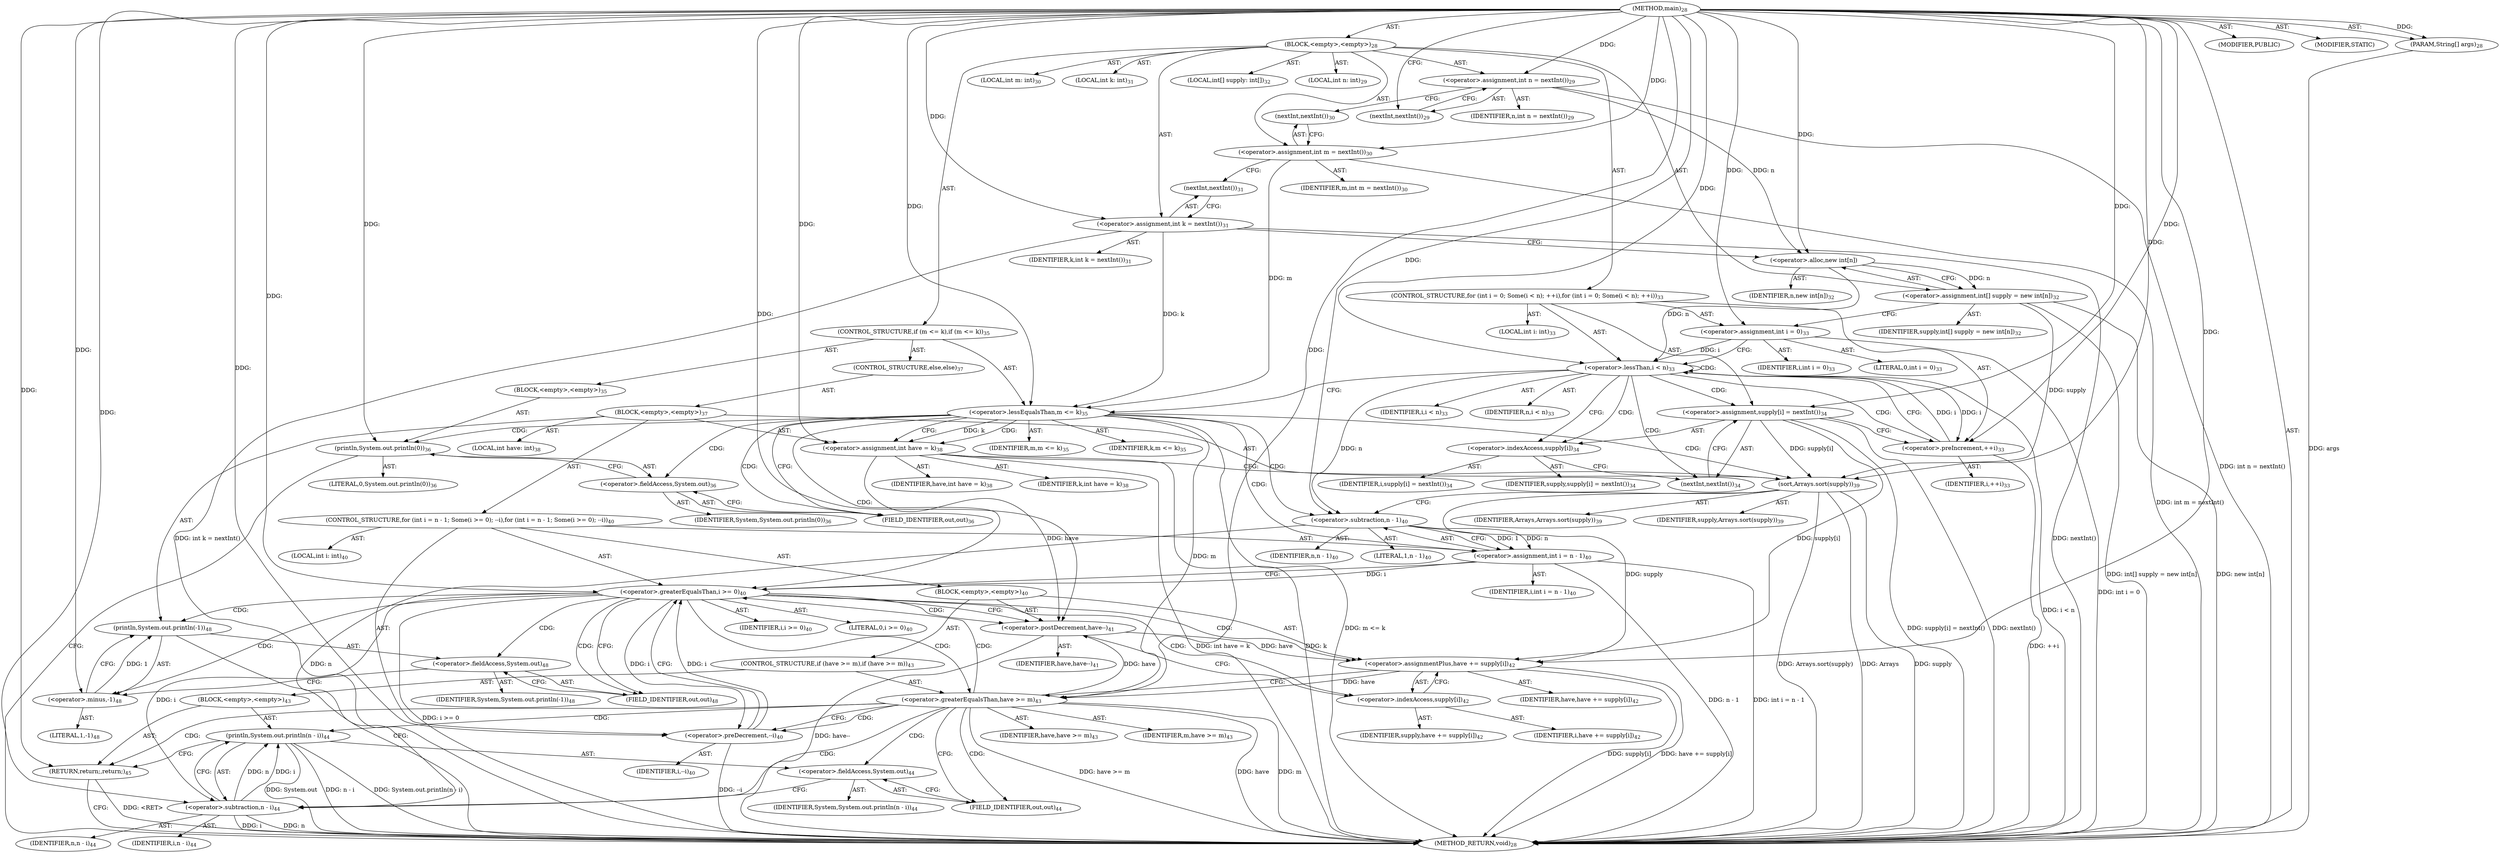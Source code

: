digraph "main" {  
"75" [label = <(METHOD,main)<SUB>28</SUB>> ]
"76" [label = <(PARAM,String[] args)<SUB>28</SUB>> ]
"77" [label = <(BLOCK,&lt;empty&gt;,&lt;empty&gt;)<SUB>28</SUB>> ]
"78" [label = <(LOCAL,int n: int)<SUB>29</SUB>> ]
"79" [label = <(&lt;operator&gt;.assignment,int n = nextInt())<SUB>29</SUB>> ]
"80" [label = <(IDENTIFIER,n,int n = nextInt())<SUB>29</SUB>> ]
"81" [label = <(nextInt,nextInt())<SUB>29</SUB>> ]
"82" [label = <(LOCAL,int m: int)<SUB>30</SUB>> ]
"83" [label = <(&lt;operator&gt;.assignment,int m = nextInt())<SUB>30</SUB>> ]
"84" [label = <(IDENTIFIER,m,int m = nextInt())<SUB>30</SUB>> ]
"85" [label = <(nextInt,nextInt())<SUB>30</SUB>> ]
"86" [label = <(LOCAL,int k: int)<SUB>31</SUB>> ]
"87" [label = <(&lt;operator&gt;.assignment,int k = nextInt())<SUB>31</SUB>> ]
"88" [label = <(IDENTIFIER,k,int k = nextInt())<SUB>31</SUB>> ]
"89" [label = <(nextInt,nextInt())<SUB>31</SUB>> ]
"90" [label = <(LOCAL,int[] supply: int[])<SUB>32</SUB>> ]
"91" [label = <(&lt;operator&gt;.assignment,int[] supply = new int[n])<SUB>32</SUB>> ]
"92" [label = <(IDENTIFIER,supply,int[] supply = new int[n])<SUB>32</SUB>> ]
"93" [label = <(&lt;operator&gt;.alloc,new int[n])> ]
"94" [label = <(IDENTIFIER,n,new int[n])<SUB>32</SUB>> ]
"95" [label = <(CONTROL_STRUCTURE,for (int i = 0; Some(i &lt; n); ++i),for (int i = 0; Some(i &lt; n); ++i))<SUB>33</SUB>> ]
"96" [label = <(LOCAL,int i: int)<SUB>33</SUB>> ]
"97" [label = <(&lt;operator&gt;.assignment,int i = 0)<SUB>33</SUB>> ]
"98" [label = <(IDENTIFIER,i,int i = 0)<SUB>33</SUB>> ]
"99" [label = <(LITERAL,0,int i = 0)<SUB>33</SUB>> ]
"100" [label = <(&lt;operator&gt;.lessThan,i &lt; n)<SUB>33</SUB>> ]
"101" [label = <(IDENTIFIER,i,i &lt; n)<SUB>33</SUB>> ]
"102" [label = <(IDENTIFIER,n,i &lt; n)<SUB>33</SUB>> ]
"103" [label = <(&lt;operator&gt;.preIncrement,++i)<SUB>33</SUB>> ]
"104" [label = <(IDENTIFIER,i,++i)<SUB>33</SUB>> ]
"105" [label = <(&lt;operator&gt;.assignment,supply[i] = nextInt())<SUB>34</SUB>> ]
"106" [label = <(&lt;operator&gt;.indexAccess,supply[i])<SUB>34</SUB>> ]
"107" [label = <(IDENTIFIER,supply,supply[i] = nextInt())<SUB>34</SUB>> ]
"108" [label = <(IDENTIFIER,i,supply[i] = nextInt())<SUB>34</SUB>> ]
"109" [label = <(nextInt,nextInt())<SUB>34</SUB>> ]
"110" [label = <(CONTROL_STRUCTURE,if (m &lt;= k),if (m &lt;= k))<SUB>35</SUB>> ]
"111" [label = <(&lt;operator&gt;.lessEqualsThan,m &lt;= k)<SUB>35</SUB>> ]
"112" [label = <(IDENTIFIER,m,m &lt;= k)<SUB>35</SUB>> ]
"113" [label = <(IDENTIFIER,k,m &lt;= k)<SUB>35</SUB>> ]
"114" [label = <(BLOCK,&lt;empty&gt;,&lt;empty&gt;)<SUB>35</SUB>> ]
"115" [label = <(println,System.out.println(0))<SUB>36</SUB>> ]
"116" [label = <(&lt;operator&gt;.fieldAccess,System.out)<SUB>36</SUB>> ]
"117" [label = <(IDENTIFIER,System,System.out.println(0))<SUB>36</SUB>> ]
"118" [label = <(FIELD_IDENTIFIER,out,out)<SUB>36</SUB>> ]
"119" [label = <(LITERAL,0,System.out.println(0))<SUB>36</SUB>> ]
"120" [label = <(CONTROL_STRUCTURE,else,else)<SUB>37</SUB>> ]
"121" [label = <(BLOCK,&lt;empty&gt;,&lt;empty&gt;)<SUB>37</SUB>> ]
"122" [label = <(LOCAL,int have: int)<SUB>38</SUB>> ]
"123" [label = <(&lt;operator&gt;.assignment,int have = k)<SUB>38</SUB>> ]
"124" [label = <(IDENTIFIER,have,int have = k)<SUB>38</SUB>> ]
"125" [label = <(IDENTIFIER,k,int have = k)<SUB>38</SUB>> ]
"126" [label = <(sort,Arrays.sort(supply))<SUB>39</SUB>> ]
"127" [label = <(IDENTIFIER,Arrays,Arrays.sort(supply))<SUB>39</SUB>> ]
"128" [label = <(IDENTIFIER,supply,Arrays.sort(supply))<SUB>39</SUB>> ]
"129" [label = <(CONTROL_STRUCTURE,for (int i = n - 1; Some(i &gt;= 0); --i),for (int i = n - 1; Some(i &gt;= 0); --i))<SUB>40</SUB>> ]
"130" [label = <(LOCAL,int i: int)<SUB>40</SUB>> ]
"131" [label = <(&lt;operator&gt;.assignment,int i = n - 1)<SUB>40</SUB>> ]
"132" [label = <(IDENTIFIER,i,int i = n - 1)<SUB>40</SUB>> ]
"133" [label = <(&lt;operator&gt;.subtraction,n - 1)<SUB>40</SUB>> ]
"134" [label = <(IDENTIFIER,n,n - 1)<SUB>40</SUB>> ]
"135" [label = <(LITERAL,1,n - 1)<SUB>40</SUB>> ]
"136" [label = <(&lt;operator&gt;.greaterEqualsThan,i &gt;= 0)<SUB>40</SUB>> ]
"137" [label = <(IDENTIFIER,i,i &gt;= 0)<SUB>40</SUB>> ]
"138" [label = <(LITERAL,0,i &gt;= 0)<SUB>40</SUB>> ]
"139" [label = <(&lt;operator&gt;.preDecrement,--i)<SUB>40</SUB>> ]
"140" [label = <(IDENTIFIER,i,--i)<SUB>40</SUB>> ]
"141" [label = <(BLOCK,&lt;empty&gt;,&lt;empty&gt;)<SUB>40</SUB>> ]
"142" [label = <(&lt;operator&gt;.postDecrement,have--)<SUB>41</SUB>> ]
"143" [label = <(IDENTIFIER,have,have--)<SUB>41</SUB>> ]
"144" [label = <(&lt;operator&gt;.assignmentPlus,have += supply[i])<SUB>42</SUB>> ]
"145" [label = <(IDENTIFIER,have,have += supply[i])<SUB>42</SUB>> ]
"146" [label = <(&lt;operator&gt;.indexAccess,supply[i])<SUB>42</SUB>> ]
"147" [label = <(IDENTIFIER,supply,have += supply[i])<SUB>42</SUB>> ]
"148" [label = <(IDENTIFIER,i,have += supply[i])<SUB>42</SUB>> ]
"149" [label = <(CONTROL_STRUCTURE,if (have &gt;= m),if (have &gt;= m))<SUB>43</SUB>> ]
"150" [label = <(&lt;operator&gt;.greaterEqualsThan,have &gt;= m)<SUB>43</SUB>> ]
"151" [label = <(IDENTIFIER,have,have &gt;= m)<SUB>43</SUB>> ]
"152" [label = <(IDENTIFIER,m,have &gt;= m)<SUB>43</SUB>> ]
"153" [label = <(BLOCK,&lt;empty&gt;,&lt;empty&gt;)<SUB>43</SUB>> ]
"154" [label = <(println,System.out.println(n - i))<SUB>44</SUB>> ]
"155" [label = <(&lt;operator&gt;.fieldAccess,System.out)<SUB>44</SUB>> ]
"156" [label = <(IDENTIFIER,System,System.out.println(n - i))<SUB>44</SUB>> ]
"157" [label = <(FIELD_IDENTIFIER,out,out)<SUB>44</SUB>> ]
"158" [label = <(&lt;operator&gt;.subtraction,n - i)<SUB>44</SUB>> ]
"159" [label = <(IDENTIFIER,n,n - i)<SUB>44</SUB>> ]
"160" [label = <(IDENTIFIER,i,n - i)<SUB>44</SUB>> ]
"161" [label = <(RETURN,return;,return;)<SUB>45</SUB>> ]
"162" [label = <(println,System.out.println(-1))<SUB>48</SUB>> ]
"163" [label = <(&lt;operator&gt;.fieldAccess,System.out)<SUB>48</SUB>> ]
"164" [label = <(IDENTIFIER,System,System.out.println(-1))<SUB>48</SUB>> ]
"165" [label = <(FIELD_IDENTIFIER,out,out)<SUB>48</SUB>> ]
"166" [label = <(&lt;operator&gt;.minus,-1)<SUB>48</SUB>> ]
"167" [label = <(LITERAL,1,-1)<SUB>48</SUB>> ]
"168" [label = <(MODIFIER,PUBLIC)> ]
"169" [label = <(MODIFIER,STATIC)> ]
"170" [label = <(METHOD_RETURN,void)<SUB>28</SUB>> ]
  "75" -> "76"  [ label = "AST: "] 
  "75" -> "77"  [ label = "AST: "] 
  "75" -> "168"  [ label = "AST: "] 
  "75" -> "169"  [ label = "AST: "] 
  "75" -> "170"  [ label = "AST: "] 
  "77" -> "78"  [ label = "AST: "] 
  "77" -> "79"  [ label = "AST: "] 
  "77" -> "82"  [ label = "AST: "] 
  "77" -> "83"  [ label = "AST: "] 
  "77" -> "86"  [ label = "AST: "] 
  "77" -> "87"  [ label = "AST: "] 
  "77" -> "90"  [ label = "AST: "] 
  "77" -> "91"  [ label = "AST: "] 
  "77" -> "95"  [ label = "AST: "] 
  "77" -> "110"  [ label = "AST: "] 
  "79" -> "80"  [ label = "AST: "] 
  "79" -> "81"  [ label = "AST: "] 
  "83" -> "84"  [ label = "AST: "] 
  "83" -> "85"  [ label = "AST: "] 
  "87" -> "88"  [ label = "AST: "] 
  "87" -> "89"  [ label = "AST: "] 
  "91" -> "92"  [ label = "AST: "] 
  "91" -> "93"  [ label = "AST: "] 
  "93" -> "94"  [ label = "AST: "] 
  "95" -> "96"  [ label = "AST: "] 
  "95" -> "97"  [ label = "AST: "] 
  "95" -> "100"  [ label = "AST: "] 
  "95" -> "103"  [ label = "AST: "] 
  "95" -> "105"  [ label = "AST: "] 
  "97" -> "98"  [ label = "AST: "] 
  "97" -> "99"  [ label = "AST: "] 
  "100" -> "101"  [ label = "AST: "] 
  "100" -> "102"  [ label = "AST: "] 
  "103" -> "104"  [ label = "AST: "] 
  "105" -> "106"  [ label = "AST: "] 
  "105" -> "109"  [ label = "AST: "] 
  "106" -> "107"  [ label = "AST: "] 
  "106" -> "108"  [ label = "AST: "] 
  "110" -> "111"  [ label = "AST: "] 
  "110" -> "114"  [ label = "AST: "] 
  "110" -> "120"  [ label = "AST: "] 
  "111" -> "112"  [ label = "AST: "] 
  "111" -> "113"  [ label = "AST: "] 
  "114" -> "115"  [ label = "AST: "] 
  "115" -> "116"  [ label = "AST: "] 
  "115" -> "119"  [ label = "AST: "] 
  "116" -> "117"  [ label = "AST: "] 
  "116" -> "118"  [ label = "AST: "] 
  "120" -> "121"  [ label = "AST: "] 
  "121" -> "122"  [ label = "AST: "] 
  "121" -> "123"  [ label = "AST: "] 
  "121" -> "126"  [ label = "AST: "] 
  "121" -> "129"  [ label = "AST: "] 
  "121" -> "162"  [ label = "AST: "] 
  "123" -> "124"  [ label = "AST: "] 
  "123" -> "125"  [ label = "AST: "] 
  "126" -> "127"  [ label = "AST: "] 
  "126" -> "128"  [ label = "AST: "] 
  "129" -> "130"  [ label = "AST: "] 
  "129" -> "131"  [ label = "AST: "] 
  "129" -> "136"  [ label = "AST: "] 
  "129" -> "139"  [ label = "AST: "] 
  "129" -> "141"  [ label = "AST: "] 
  "131" -> "132"  [ label = "AST: "] 
  "131" -> "133"  [ label = "AST: "] 
  "133" -> "134"  [ label = "AST: "] 
  "133" -> "135"  [ label = "AST: "] 
  "136" -> "137"  [ label = "AST: "] 
  "136" -> "138"  [ label = "AST: "] 
  "139" -> "140"  [ label = "AST: "] 
  "141" -> "142"  [ label = "AST: "] 
  "141" -> "144"  [ label = "AST: "] 
  "141" -> "149"  [ label = "AST: "] 
  "142" -> "143"  [ label = "AST: "] 
  "144" -> "145"  [ label = "AST: "] 
  "144" -> "146"  [ label = "AST: "] 
  "146" -> "147"  [ label = "AST: "] 
  "146" -> "148"  [ label = "AST: "] 
  "149" -> "150"  [ label = "AST: "] 
  "149" -> "153"  [ label = "AST: "] 
  "150" -> "151"  [ label = "AST: "] 
  "150" -> "152"  [ label = "AST: "] 
  "153" -> "154"  [ label = "AST: "] 
  "153" -> "161"  [ label = "AST: "] 
  "154" -> "155"  [ label = "AST: "] 
  "154" -> "158"  [ label = "AST: "] 
  "155" -> "156"  [ label = "AST: "] 
  "155" -> "157"  [ label = "AST: "] 
  "158" -> "159"  [ label = "AST: "] 
  "158" -> "160"  [ label = "AST: "] 
  "162" -> "163"  [ label = "AST: "] 
  "162" -> "166"  [ label = "AST: "] 
  "163" -> "164"  [ label = "AST: "] 
  "163" -> "165"  [ label = "AST: "] 
  "166" -> "167"  [ label = "AST: "] 
  "79" -> "85"  [ label = "CFG: "] 
  "83" -> "89"  [ label = "CFG: "] 
  "87" -> "93"  [ label = "CFG: "] 
  "91" -> "97"  [ label = "CFG: "] 
  "81" -> "79"  [ label = "CFG: "] 
  "85" -> "83"  [ label = "CFG: "] 
  "89" -> "87"  [ label = "CFG: "] 
  "93" -> "91"  [ label = "CFG: "] 
  "97" -> "100"  [ label = "CFG: "] 
  "100" -> "106"  [ label = "CFG: "] 
  "100" -> "111"  [ label = "CFG: "] 
  "103" -> "100"  [ label = "CFG: "] 
  "105" -> "103"  [ label = "CFG: "] 
  "111" -> "118"  [ label = "CFG: "] 
  "111" -> "123"  [ label = "CFG: "] 
  "106" -> "109"  [ label = "CFG: "] 
  "109" -> "105"  [ label = "CFG: "] 
  "115" -> "170"  [ label = "CFG: "] 
  "116" -> "115"  [ label = "CFG: "] 
  "123" -> "126"  [ label = "CFG: "] 
  "126" -> "133"  [ label = "CFG: "] 
  "162" -> "170"  [ label = "CFG: "] 
  "118" -> "116"  [ label = "CFG: "] 
  "131" -> "136"  [ label = "CFG: "] 
  "136" -> "142"  [ label = "CFG: "] 
  "136" -> "165"  [ label = "CFG: "] 
  "139" -> "136"  [ label = "CFG: "] 
  "163" -> "166"  [ label = "CFG: "] 
  "166" -> "162"  [ label = "CFG: "] 
  "133" -> "131"  [ label = "CFG: "] 
  "142" -> "146"  [ label = "CFG: "] 
  "144" -> "150"  [ label = "CFG: "] 
  "165" -> "163"  [ label = "CFG: "] 
  "146" -> "144"  [ label = "CFG: "] 
  "150" -> "157"  [ label = "CFG: "] 
  "150" -> "139"  [ label = "CFG: "] 
  "154" -> "161"  [ label = "CFG: "] 
  "161" -> "170"  [ label = "CFG: "] 
  "155" -> "158"  [ label = "CFG: "] 
  "158" -> "154"  [ label = "CFG: "] 
  "157" -> "155"  [ label = "CFG: "] 
  "75" -> "81"  [ label = "CFG: "] 
  "161" -> "170"  [ label = "DDG: &lt;RET&gt;"] 
  "76" -> "170"  [ label = "DDG: args"] 
  "79" -> "170"  [ label = "DDG: int n = nextInt()"] 
  "83" -> "170"  [ label = "DDG: int m = nextInt()"] 
  "87" -> "170"  [ label = "DDG: nextInt()"] 
  "87" -> "170"  [ label = "DDG: int k = nextInt()"] 
  "91" -> "170"  [ label = "DDG: new int[n]"] 
  "91" -> "170"  [ label = "DDG: int[] supply = new int[n]"] 
  "97" -> "170"  [ label = "DDG: int i = 0"] 
  "100" -> "170"  [ label = "DDG: i &lt; n"] 
  "111" -> "170"  [ label = "DDG: m &lt;= k"] 
  "123" -> "170"  [ label = "DDG: k"] 
  "123" -> "170"  [ label = "DDG: int have = k"] 
  "126" -> "170"  [ label = "DDG: supply"] 
  "126" -> "170"  [ label = "DDG: Arrays.sort(supply)"] 
  "131" -> "170"  [ label = "DDG: n - 1"] 
  "131" -> "170"  [ label = "DDG: int i = n - 1"] 
  "136" -> "170"  [ label = "DDG: i &gt;= 0"] 
  "142" -> "170"  [ label = "DDG: have--"] 
  "144" -> "170"  [ label = "DDG: supply[i]"] 
  "144" -> "170"  [ label = "DDG: have += supply[i]"] 
  "150" -> "170"  [ label = "DDG: have"] 
  "150" -> "170"  [ label = "DDG: m"] 
  "150" -> "170"  [ label = "DDG: have &gt;= m"] 
  "139" -> "170"  [ label = "DDG: --i"] 
  "154" -> "170"  [ label = "DDG: System.out"] 
  "158" -> "170"  [ label = "DDG: n"] 
  "158" -> "170"  [ label = "DDG: i"] 
  "154" -> "170"  [ label = "DDG: n - i"] 
  "154" -> "170"  [ label = "DDG: System.out.println(n - i)"] 
  "105" -> "170"  [ label = "DDG: nextInt()"] 
  "105" -> "170"  [ label = "DDG: supply[i] = nextInt()"] 
  "103" -> "170"  [ label = "DDG: ++i"] 
  "126" -> "170"  [ label = "DDG: Arrays"] 
  "75" -> "76"  [ label = "DDG: "] 
  "75" -> "79"  [ label = "DDG: "] 
  "75" -> "83"  [ label = "DDG: "] 
  "75" -> "87"  [ label = "DDG: "] 
  "93" -> "91"  [ label = "DDG: n"] 
  "75" -> "97"  [ label = "DDG: "] 
  "75" -> "105"  [ label = "DDG: "] 
  "79" -> "93"  [ label = "DDG: n"] 
  "75" -> "93"  [ label = "DDG: "] 
  "97" -> "100"  [ label = "DDG: i"] 
  "103" -> "100"  [ label = "DDG: i"] 
  "75" -> "100"  [ label = "DDG: "] 
  "93" -> "100"  [ label = "DDG: n"] 
  "100" -> "103"  [ label = "DDG: i"] 
  "75" -> "103"  [ label = "DDG: "] 
  "83" -> "111"  [ label = "DDG: m"] 
  "75" -> "111"  [ label = "DDG: "] 
  "87" -> "111"  [ label = "DDG: k"] 
  "75" -> "115"  [ label = "DDG: "] 
  "111" -> "123"  [ label = "DDG: k"] 
  "75" -> "123"  [ label = "DDG: "] 
  "75" -> "126"  [ label = "DDG: "] 
  "91" -> "126"  [ label = "DDG: supply"] 
  "105" -> "126"  [ label = "DDG: supply[i]"] 
  "133" -> "131"  [ label = "DDG: n"] 
  "133" -> "131"  [ label = "DDG: 1"] 
  "166" -> "162"  [ label = "DDG: 1"] 
  "131" -> "136"  [ label = "DDG: i"] 
  "139" -> "136"  [ label = "DDG: i"] 
  "75" -> "136"  [ label = "DDG: "] 
  "136" -> "139"  [ label = "DDG: i"] 
  "75" -> "139"  [ label = "DDG: "] 
  "126" -> "144"  [ label = "DDG: supply"] 
  "105" -> "144"  [ label = "DDG: supply[i]"] 
  "75" -> "166"  [ label = "DDG: "] 
  "100" -> "133"  [ label = "DDG: n"] 
  "75" -> "133"  [ label = "DDG: "] 
  "123" -> "142"  [ label = "DDG: have"] 
  "150" -> "142"  [ label = "DDG: have"] 
  "75" -> "142"  [ label = "DDG: "] 
  "142" -> "144"  [ label = "DDG: have"] 
  "75" -> "144"  [ label = "DDG: "] 
  "144" -> "150"  [ label = "DDG: have"] 
  "75" -> "150"  [ label = "DDG: "] 
  "111" -> "150"  [ label = "DDG: m"] 
  "75" -> "161"  [ label = "DDG: "] 
  "158" -> "154"  [ label = "DDG: n"] 
  "158" -> "154"  [ label = "DDG: i"] 
  "133" -> "158"  [ label = "DDG: n"] 
  "75" -> "158"  [ label = "DDG: "] 
  "136" -> "158"  [ label = "DDG: i"] 
  "100" -> "103"  [ label = "CDG: "] 
  "100" -> "106"  [ label = "CDG: "] 
  "100" -> "105"  [ label = "CDG: "] 
  "100" -> "100"  [ label = "CDG: "] 
  "100" -> "109"  [ label = "CDG: "] 
  "111" -> "115"  [ label = "CDG: "] 
  "111" -> "136"  [ label = "CDG: "] 
  "111" -> "116"  [ label = "CDG: "] 
  "111" -> "131"  [ label = "CDG: "] 
  "111" -> "123"  [ label = "CDG: "] 
  "111" -> "126"  [ label = "CDG: "] 
  "111" -> "118"  [ label = "CDG: "] 
  "111" -> "133"  [ label = "CDG: "] 
  "136" -> "146"  [ label = "CDG: "] 
  "136" -> "163"  [ label = "CDG: "] 
  "136" -> "166"  [ label = "CDG: "] 
  "136" -> "142"  [ label = "CDG: "] 
  "136" -> "150"  [ label = "CDG: "] 
  "136" -> "162"  [ label = "CDG: "] 
  "136" -> "144"  [ label = "CDG: "] 
  "136" -> "165"  [ label = "CDG: "] 
  "150" -> "136"  [ label = "CDG: "] 
  "150" -> "154"  [ label = "CDG: "] 
  "150" -> "161"  [ label = "CDG: "] 
  "150" -> "157"  [ label = "CDG: "] 
  "150" -> "155"  [ label = "CDG: "] 
  "150" -> "139"  [ label = "CDG: "] 
  "150" -> "158"  [ label = "CDG: "] 
}
